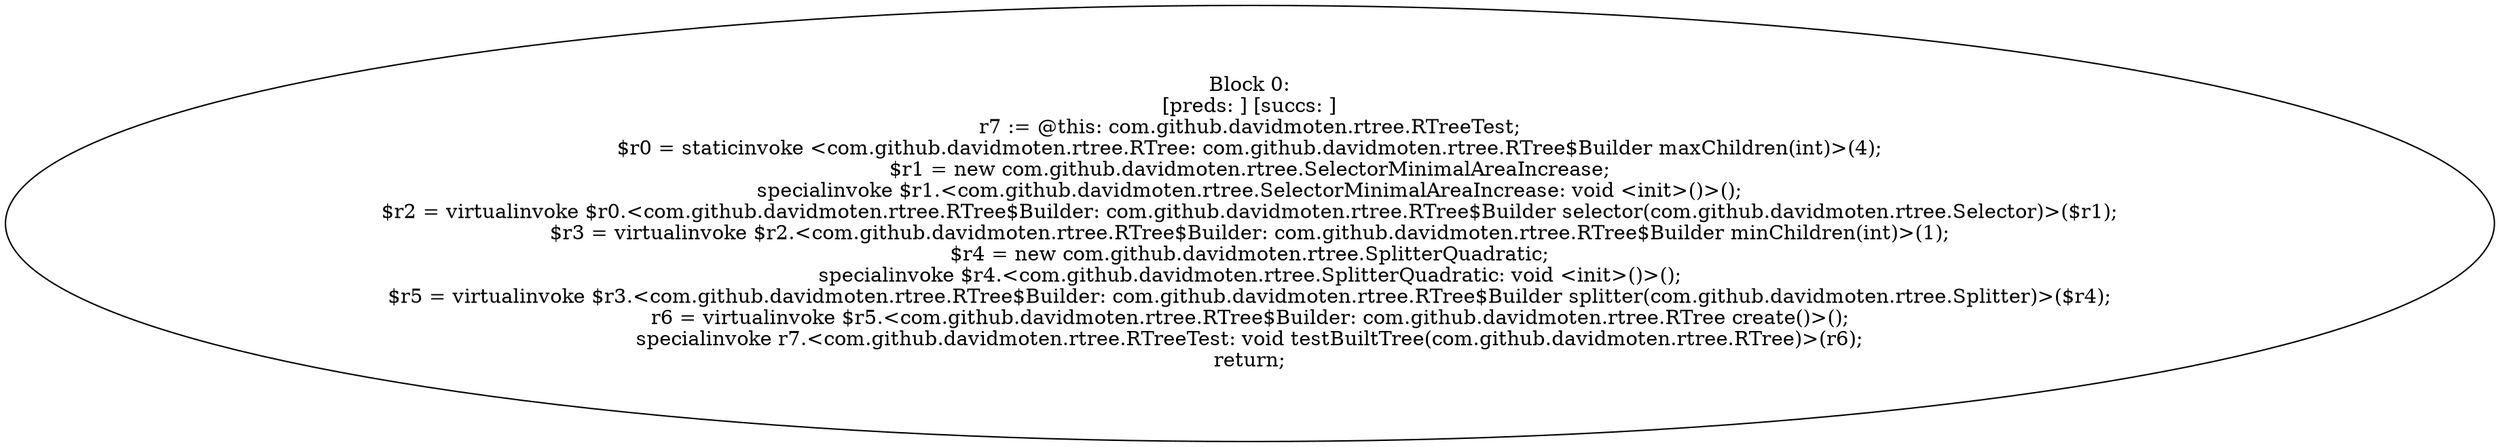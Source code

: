 digraph "unitGraph" {
    "Block 0:
[preds: ] [succs: ]
r7 := @this: com.github.davidmoten.rtree.RTreeTest;
$r0 = staticinvoke <com.github.davidmoten.rtree.RTree: com.github.davidmoten.rtree.RTree$Builder maxChildren(int)>(4);
$r1 = new com.github.davidmoten.rtree.SelectorMinimalAreaIncrease;
specialinvoke $r1.<com.github.davidmoten.rtree.SelectorMinimalAreaIncrease: void <init>()>();
$r2 = virtualinvoke $r0.<com.github.davidmoten.rtree.RTree$Builder: com.github.davidmoten.rtree.RTree$Builder selector(com.github.davidmoten.rtree.Selector)>($r1);
$r3 = virtualinvoke $r2.<com.github.davidmoten.rtree.RTree$Builder: com.github.davidmoten.rtree.RTree$Builder minChildren(int)>(1);
$r4 = new com.github.davidmoten.rtree.SplitterQuadratic;
specialinvoke $r4.<com.github.davidmoten.rtree.SplitterQuadratic: void <init>()>();
$r5 = virtualinvoke $r3.<com.github.davidmoten.rtree.RTree$Builder: com.github.davidmoten.rtree.RTree$Builder splitter(com.github.davidmoten.rtree.Splitter)>($r4);
r6 = virtualinvoke $r5.<com.github.davidmoten.rtree.RTree$Builder: com.github.davidmoten.rtree.RTree create()>();
specialinvoke r7.<com.github.davidmoten.rtree.RTreeTest: void testBuiltTree(com.github.davidmoten.rtree.RTree)>(r6);
return;
"
}
